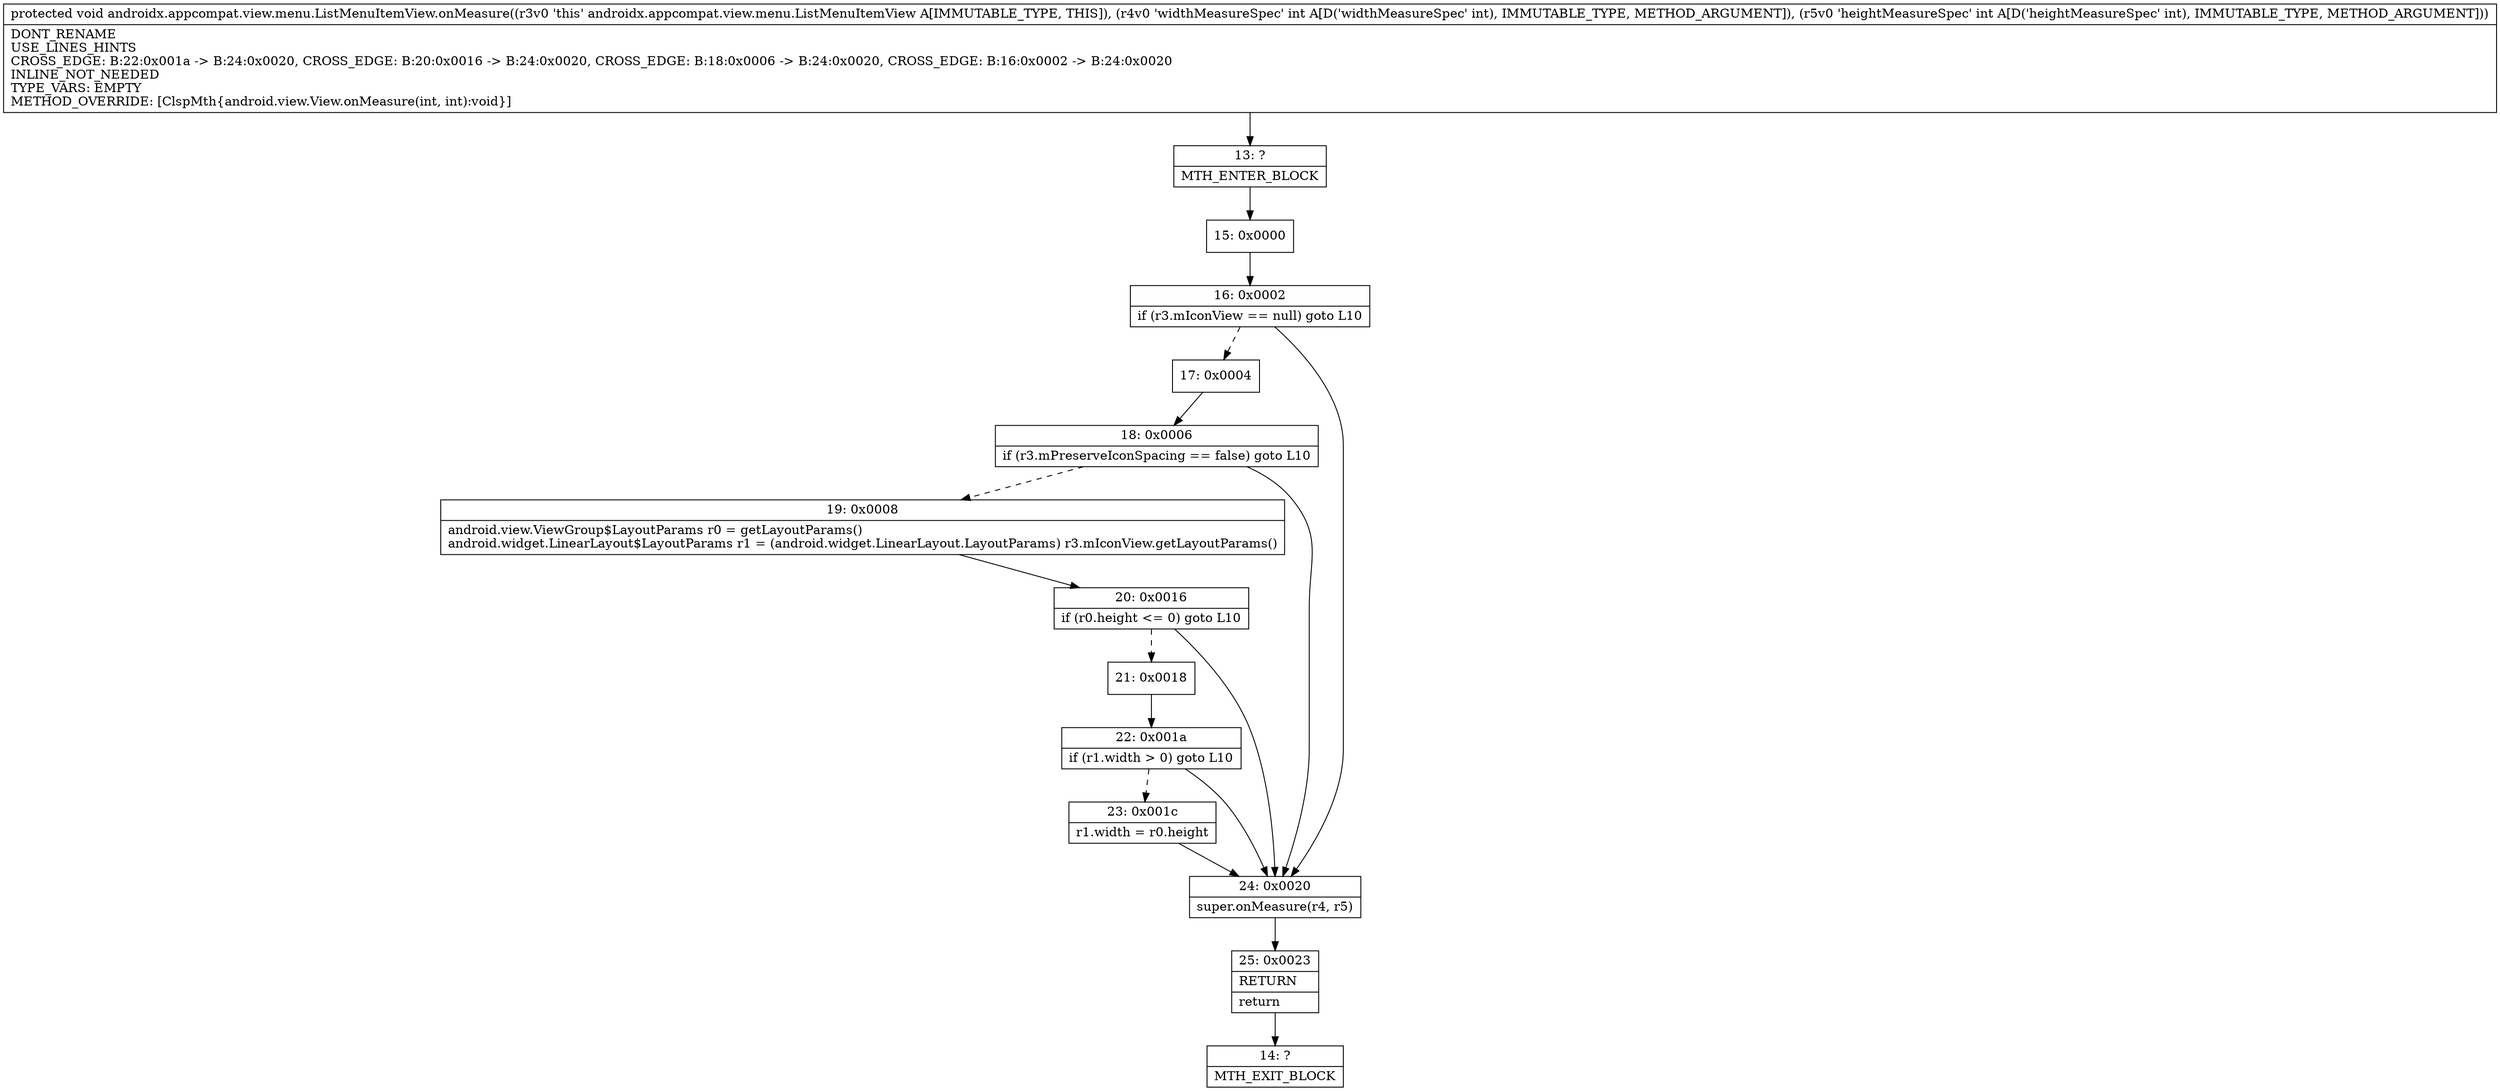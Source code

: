 digraph "CFG forandroidx.appcompat.view.menu.ListMenuItemView.onMeasure(II)V" {
Node_13 [shape=record,label="{13\:\ ?|MTH_ENTER_BLOCK\l}"];
Node_15 [shape=record,label="{15\:\ 0x0000}"];
Node_16 [shape=record,label="{16\:\ 0x0002|if (r3.mIconView == null) goto L10\l}"];
Node_17 [shape=record,label="{17\:\ 0x0004}"];
Node_18 [shape=record,label="{18\:\ 0x0006|if (r3.mPreserveIconSpacing == false) goto L10\l}"];
Node_19 [shape=record,label="{19\:\ 0x0008|android.view.ViewGroup$LayoutParams r0 = getLayoutParams()\landroid.widget.LinearLayout$LayoutParams r1 = (android.widget.LinearLayout.LayoutParams) r3.mIconView.getLayoutParams()\l}"];
Node_20 [shape=record,label="{20\:\ 0x0016|if (r0.height \<= 0) goto L10\l}"];
Node_21 [shape=record,label="{21\:\ 0x0018}"];
Node_22 [shape=record,label="{22\:\ 0x001a|if (r1.width \> 0) goto L10\l}"];
Node_23 [shape=record,label="{23\:\ 0x001c|r1.width = r0.height\l}"];
Node_24 [shape=record,label="{24\:\ 0x0020|super.onMeasure(r4, r5)\l}"];
Node_25 [shape=record,label="{25\:\ 0x0023|RETURN\l|return\l}"];
Node_14 [shape=record,label="{14\:\ ?|MTH_EXIT_BLOCK\l}"];
MethodNode[shape=record,label="{protected void androidx.appcompat.view.menu.ListMenuItemView.onMeasure((r3v0 'this' androidx.appcompat.view.menu.ListMenuItemView A[IMMUTABLE_TYPE, THIS]), (r4v0 'widthMeasureSpec' int A[D('widthMeasureSpec' int), IMMUTABLE_TYPE, METHOD_ARGUMENT]), (r5v0 'heightMeasureSpec' int A[D('heightMeasureSpec' int), IMMUTABLE_TYPE, METHOD_ARGUMENT]))  | DONT_RENAME\lUSE_LINES_HINTS\lCROSS_EDGE: B:22:0x001a \-\> B:24:0x0020, CROSS_EDGE: B:20:0x0016 \-\> B:24:0x0020, CROSS_EDGE: B:18:0x0006 \-\> B:24:0x0020, CROSS_EDGE: B:16:0x0002 \-\> B:24:0x0020\lINLINE_NOT_NEEDED\lTYPE_VARS: EMPTY\lMETHOD_OVERRIDE: [ClspMth\{android.view.View.onMeasure(int, int):void\}]\l}"];
MethodNode -> Node_13;Node_13 -> Node_15;
Node_15 -> Node_16;
Node_16 -> Node_17[style=dashed];
Node_16 -> Node_24;
Node_17 -> Node_18;
Node_18 -> Node_19[style=dashed];
Node_18 -> Node_24;
Node_19 -> Node_20;
Node_20 -> Node_21[style=dashed];
Node_20 -> Node_24;
Node_21 -> Node_22;
Node_22 -> Node_23[style=dashed];
Node_22 -> Node_24;
Node_23 -> Node_24;
Node_24 -> Node_25;
Node_25 -> Node_14;
}

